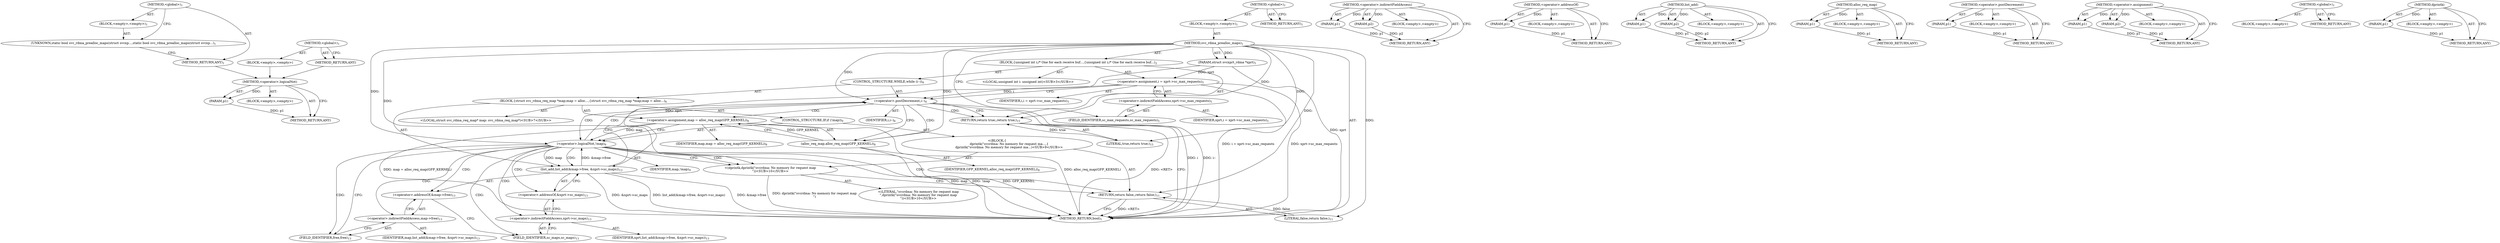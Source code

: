 digraph "&lt;global&gt;" {
vulnerable_88 [label=<(METHOD,&lt;operator&gt;.logicalNot)>];
vulnerable_89 [label=<(PARAM,p1)>];
vulnerable_90 [label=<(BLOCK,&lt;empty&gt;,&lt;empty&gt;)>];
vulnerable_91 [label=<(METHOD_RETURN,ANY)>];
vulnerable_6 [label=<(METHOD,&lt;global&gt;)<SUB>1</SUB>>];
vulnerable_7 [label=<(BLOCK,&lt;empty&gt;,&lt;empty&gt;)<SUB>1</SUB>>];
vulnerable_8 [label=<(METHOD,svc_rdma_prealloc_maps)<SUB>1</SUB>>];
vulnerable_9 [label=<(PARAM,struct svcxprt_rdma *xprt)<SUB>1</SUB>>];
vulnerable_10 [label=<(BLOCK,{
	unsigned int i;
	/* One for each receive buf...,{
	unsigned int i;
	/* One for each receive buf...)<SUB>2</SUB>>];
vulnerable_11 [label="<(LOCAL,unsigned int i: unsigned int)<SUB>3</SUB>>"];
vulnerable_12 [label=<(&lt;operator&gt;.assignment,i = xprt-&gt;sc_max_requests)<SUB>5</SUB>>];
vulnerable_13 [label=<(IDENTIFIER,i,i = xprt-&gt;sc_max_requests)<SUB>5</SUB>>];
vulnerable_14 [label=<(&lt;operator&gt;.indirectFieldAccess,xprt-&gt;sc_max_requests)<SUB>5</SUB>>];
vulnerable_15 [label=<(IDENTIFIER,xprt,i = xprt-&gt;sc_max_requests)<SUB>5</SUB>>];
vulnerable_16 [label=<(FIELD_IDENTIFIER,sc_max_requests,sc_max_requests)<SUB>5</SUB>>];
vulnerable_17 [label=<(CONTROL_STRUCTURE,WHILE,while (i--))<SUB>6</SUB>>];
vulnerable_18 [label=<(&lt;operator&gt;.postDecrement,i--)<SUB>6</SUB>>];
vulnerable_19 [label=<(IDENTIFIER,i,i--)<SUB>6</SUB>>];
vulnerable_20 [label=<(BLOCK,{
		struct svc_rdma_req_map *map;
		map = alloc...,{
		struct svc_rdma_req_map *map;
		map = alloc...)<SUB>6</SUB>>];
vulnerable_21 [label="<(LOCAL,struct svc_rdma_req_map* map: svc_rdma_req_map*)<SUB>7</SUB>>"];
vulnerable_22 [label=<(&lt;operator&gt;.assignment,map = alloc_req_map(GFP_KERNEL))<SUB>8</SUB>>];
vulnerable_23 [label=<(IDENTIFIER,map,map = alloc_req_map(GFP_KERNEL))<SUB>8</SUB>>];
vulnerable_24 [label=<(alloc_req_map,alloc_req_map(GFP_KERNEL))<SUB>8</SUB>>];
vulnerable_25 [label=<(IDENTIFIER,GFP_KERNEL,alloc_req_map(GFP_KERNEL))<SUB>8</SUB>>];
vulnerable_26 [label=<(CONTROL_STRUCTURE,IF,if (!map))<SUB>9</SUB>>];
vulnerable_27 [label=<(&lt;operator&gt;.logicalNot,!map)<SUB>9</SUB>>];
vulnerable_28 [label=<(IDENTIFIER,map,!map)<SUB>9</SUB>>];
vulnerable_29 [label="<(BLOCK,{
			dprintk(&quot;svcrdma: No memory for request ma...,{
			dprintk(&quot;svcrdma: No memory for request ma...)<SUB>9</SUB>>"];
vulnerable_30 [label="<(dprintk,dprintk(&quot;svcrdma: No memory for request map\n&quot;))<SUB>10</SUB>>"];
vulnerable_31 [label="<(LITERAL,&quot;svcrdma: No memory for request map\n&quot;,dprintk(&quot;svcrdma: No memory for request map\n&quot;))<SUB>10</SUB>>"];
vulnerable_32 [label=<(RETURN,return false;,return false;)<SUB>11</SUB>>];
vulnerable_33 [label=<(LITERAL,false,return false;)<SUB>11</SUB>>];
vulnerable_34 [label=<(list_add,list_add(&amp;map-&gt;free, &amp;xprt-&gt;sc_maps))<SUB>13</SUB>>];
vulnerable_35 [label=<(&lt;operator&gt;.addressOf,&amp;map-&gt;free)<SUB>13</SUB>>];
vulnerable_36 [label=<(&lt;operator&gt;.indirectFieldAccess,map-&gt;free)<SUB>13</SUB>>];
vulnerable_37 [label=<(IDENTIFIER,map,list_add(&amp;map-&gt;free, &amp;xprt-&gt;sc_maps))<SUB>13</SUB>>];
vulnerable_38 [label=<(FIELD_IDENTIFIER,free,free)<SUB>13</SUB>>];
vulnerable_39 [label=<(&lt;operator&gt;.addressOf,&amp;xprt-&gt;sc_maps)<SUB>13</SUB>>];
vulnerable_40 [label=<(&lt;operator&gt;.indirectFieldAccess,xprt-&gt;sc_maps)<SUB>13</SUB>>];
vulnerable_41 [label=<(IDENTIFIER,xprt,list_add(&amp;map-&gt;free, &amp;xprt-&gt;sc_maps))<SUB>13</SUB>>];
vulnerable_42 [label=<(FIELD_IDENTIFIER,sc_maps,sc_maps)<SUB>13</SUB>>];
vulnerable_43 [label=<(RETURN,return true;,return true;)<SUB>15</SUB>>];
vulnerable_44 [label=<(LITERAL,true,return true;)<SUB>15</SUB>>];
vulnerable_45 [label=<(METHOD_RETURN,bool)<SUB>1</SUB>>];
vulnerable_47 [label=<(METHOD_RETURN,ANY)<SUB>1</SUB>>];
vulnerable_75 [label=<(METHOD,&lt;operator&gt;.indirectFieldAccess)>];
vulnerable_76 [label=<(PARAM,p1)>];
vulnerable_77 [label=<(PARAM,p2)>];
vulnerable_78 [label=<(BLOCK,&lt;empty&gt;,&lt;empty&gt;)>];
vulnerable_79 [label=<(METHOD_RETURN,ANY)>];
vulnerable_101 [label=<(METHOD,&lt;operator&gt;.addressOf)>];
vulnerable_102 [label=<(PARAM,p1)>];
vulnerable_103 [label=<(BLOCK,&lt;empty&gt;,&lt;empty&gt;)>];
vulnerable_104 [label=<(METHOD_RETURN,ANY)>];
vulnerable_96 [label=<(METHOD,list_add)>];
vulnerable_97 [label=<(PARAM,p1)>];
vulnerable_98 [label=<(PARAM,p2)>];
vulnerable_99 [label=<(BLOCK,&lt;empty&gt;,&lt;empty&gt;)>];
vulnerable_100 [label=<(METHOD_RETURN,ANY)>];
vulnerable_84 [label=<(METHOD,alloc_req_map)>];
vulnerable_85 [label=<(PARAM,p1)>];
vulnerable_86 [label=<(BLOCK,&lt;empty&gt;,&lt;empty&gt;)>];
vulnerable_87 [label=<(METHOD_RETURN,ANY)>];
vulnerable_80 [label=<(METHOD,&lt;operator&gt;.postDecrement)>];
vulnerable_81 [label=<(PARAM,p1)>];
vulnerable_82 [label=<(BLOCK,&lt;empty&gt;,&lt;empty&gt;)>];
vulnerable_83 [label=<(METHOD_RETURN,ANY)>];
vulnerable_70 [label=<(METHOD,&lt;operator&gt;.assignment)>];
vulnerable_71 [label=<(PARAM,p1)>];
vulnerable_72 [label=<(PARAM,p2)>];
vulnerable_73 [label=<(BLOCK,&lt;empty&gt;,&lt;empty&gt;)>];
vulnerable_74 [label=<(METHOD_RETURN,ANY)>];
vulnerable_64 [label=<(METHOD,&lt;global&gt;)<SUB>1</SUB>>];
vulnerable_65 [label=<(BLOCK,&lt;empty&gt;,&lt;empty&gt;)>];
vulnerable_66 [label=<(METHOD_RETURN,ANY)>];
vulnerable_92 [label=<(METHOD,dprintk)>];
vulnerable_93 [label=<(PARAM,p1)>];
vulnerable_94 [label=<(BLOCK,&lt;empty&gt;,&lt;empty&gt;)>];
vulnerable_95 [label=<(METHOD_RETURN,ANY)>];
fixed_6 [label=<(METHOD,&lt;global&gt;)<SUB>1</SUB>>];
fixed_7 [label=<(BLOCK,&lt;empty&gt;,&lt;empty&gt;)<SUB>1</SUB>>];
fixed_8 [label=<(UNKNOWN,static bool svc_rdma_prealloc_maps(struct svcxp...,static bool svc_rdma_prealloc_maps(struct svcxp...)<SUB>1</SUB>>];
fixed_9 [label=<(METHOD_RETURN,ANY)<SUB>1</SUB>>];
fixed_14 [label=<(METHOD,&lt;global&gt;)<SUB>1</SUB>>];
fixed_15 [label=<(BLOCK,&lt;empty&gt;,&lt;empty&gt;)>];
fixed_16 [label=<(METHOD_RETURN,ANY)>];
vulnerable_88 -> vulnerable_89  [key=0, label="AST: "];
vulnerable_88 -> vulnerable_89  [key=1, label="DDG: "];
vulnerable_88 -> vulnerable_90  [key=0, label="AST: "];
vulnerable_88 -> vulnerable_91  [key=0, label="AST: "];
vulnerable_88 -> vulnerable_91  [key=1, label="CFG: "];
vulnerable_89 -> vulnerable_91  [key=0, label="DDG: p1"];
vulnerable_6 -> vulnerable_7  [key=0, label="AST: "];
vulnerable_6 -> vulnerable_47  [key=0, label="AST: "];
vulnerable_6 -> vulnerable_47  [key=1, label="CFG: "];
vulnerable_7 -> vulnerable_8  [key=0, label="AST: "];
vulnerable_8 -> vulnerable_9  [key=0, label="AST: "];
vulnerable_8 -> vulnerable_9  [key=1, label="DDG: "];
vulnerable_8 -> vulnerable_10  [key=0, label="AST: "];
vulnerable_8 -> vulnerable_45  [key=0, label="AST: "];
vulnerable_8 -> vulnerable_16  [key=0, label="CFG: "];
vulnerable_8 -> vulnerable_43  [key=0, label="DDG: "];
vulnerable_8 -> vulnerable_44  [key=0, label="DDG: "];
vulnerable_8 -> vulnerable_18  [key=0, label="DDG: "];
vulnerable_8 -> vulnerable_24  [key=0, label="DDG: "];
vulnerable_8 -> vulnerable_27  [key=0, label="DDG: "];
vulnerable_8 -> vulnerable_32  [key=0, label="DDG: "];
vulnerable_8 -> vulnerable_30  [key=0, label="DDG: "];
vulnerable_8 -> vulnerable_33  [key=0, label="DDG: "];
vulnerable_9 -> vulnerable_45  [key=0, label="DDG: xprt"];
vulnerable_9 -> vulnerable_12  [key=0, label="DDG: xprt"];
vulnerable_9 -> vulnerable_34  [key=0, label="DDG: xprt"];
vulnerable_10 -> vulnerable_11  [key=0, label="AST: "];
vulnerable_10 -> vulnerable_12  [key=0, label="AST: "];
vulnerable_10 -> vulnerable_17  [key=0, label="AST: "];
vulnerable_10 -> vulnerable_43  [key=0, label="AST: "];
vulnerable_12 -> vulnerable_13  [key=0, label="AST: "];
vulnerable_12 -> vulnerable_14  [key=0, label="AST: "];
vulnerable_12 -> vulnerable_18  [key=0, label="CFG: "];
vulnerable_12 -> vulnerable_18  [key=1, label="DDG: i"];
vulnerable_12 -> vulnerable_45  [key=0, label="DDG: xprt-&gt;sc_max_requests"];
vulnerable_12 -> vulnerable_45  [key=1, label="DDG: i = xprt-&gt;sc_max_requests"];
vulnerable_14 -> vulnerable_15  [key=0, label="AST: "];
vulnerable_14 -> vulnerable_16  [key=0, label="AST: "];
vulnerable_14 -> vulnerable_12  [key=0, label="CFG: "];
vulnerable_16 -> vulnerable_14  [key=0, label="CFG: "];
vulnerable_17 -> vulnerable_18  [key=0, label="AST: "];
vulnerable_17 -> vulnerable_20  [key=0, label="AST: "];
vulnerable_18 -> vulnerable_19  [key=0, label="AST: "];
vulnerable_18 -> vulnerable_24  [key=0, label="CFG: "];
vulnerable_18 -> vulnerable_24  [key=1, label="CDG: "];
vulnerable_18 -> vulnerable_43  [key=0, label="CFG: "];
vulnerable_18 -> vulnerable_43  [key=1, label="CDG: "];
vulnerable_18 -> vulnerable_45  [key=0, label="DDG: i"];
vulnerable_18 -> vulnerable_45  [key=1, label="DDG: i--"];
vulnerable_18 -> vulnerable_22  [key=0, label="CDG: "];
vulnerable_18 -> vulnerable_27  [key=0, label="CDG: "];
vulnerable_20 -> vulnerable_21  [key=0, label="AST: "];
vulnerable_20 -> vulnerable_22  [key=0, label="AST: "];
vulnerable_20 -> vulnerable_26  [key=0, label="AST: "];
vulnerable_20 -> vulnerable_34  [key=0, label="AST: "];
vulnerable_22 -> vulnerable_23  [key=0, label="AST: "];
vulnerable_22 -> vulnerable_24  [key=0, label="AST: "];
vulnerable_22 -> vulnerable_27  [key=0, label="CFG: "];
vulnerable_22 -> vulnerable_27  [key=1, label="DDG: map"];
vulnerable_22 -> vulnerable_45  [key=0, label="DDG: alloc_req_map(GFP_KERNEL)"];
vulnerable_22 -> vulnerable_45  [key=1, label="DDG: map = alloc_req_map(GFP_KERNEL)"];
vulnerable_24 -> vulnerable_25  [key=0, label="AST: "];
vulnerable_24 -> vulnerable_22  [key=0, label="CFG: "];
vulnerable_24 -> vulnerable_22  [key=1, label="DDG: GFP_KERNEL"];
vulnerable_24 -> vulnerable_45  [key=0, label="DDG: GFP_KERNEL"];
vulnerable_26 -> vulnerable_27  [key=0, label="AST: "];
vulnerable_26 -> vulnerable_29  [key=0, label="AST: "];
vulnerable_27 -> vulnerable_28  [key=0, label="AST: "];
vulnerable_27 -> vulnerable_30  [key=0, label="CFG: "];
vulnerable_27 -> vulnerable_30  [key=1, label="CDG: "];
vulnerable_27 -> vulnerable_38  [key=0, label="CFG: "];
vulnerable_27 -> vulnerable_38  [key=1, label="CDG: "];
vulnerable_27 -> vulnerable_45  [key=0, label="DDG: map"];
vulnerable_27 -> vulnerable_45  [key=1, label="DDG: !map"];
vulnerable_27 -> vulnerable_34  [key=0, label="DDG: map"];
vulnerable_27 -> vulnerable_34  [key=1, label="CDG: "];
vulnerable_27 -> vulnerable_40  [key=0, label="CDG: "];
vulnerable_27 -> vulnerable_32  [key=0, label="CDG: "];
vulnerable_27 -> vulnerable_18  [key=0, label="CDG: "];
vulnerable_27 -> vulnerable_42  [key=0, label="CDG: "];
vulnerable_27 -> vulnerable_36  [key=0, label="CDG: "];
vulnerable_27 -> vulnerable_35  [key=0, label="CDG: "];
vulnerable_27 -> vulnerable_39  [key=0, label="CDG: "];
vulnerable_29 -> vulnerable_30  [key=0, label="AST: "];
vulnerable_29 -> vulnerable_32  [key=0, label="AST: "];
vulnerable_30 -> vulnerable_31  [key=0, label="AST: "];
vulnerable_30 -> vulnerable_32  [key=0, label="CFG: "];
vulnerable_30 -> vulnerable_45  [key=0, label="DDG: dprintk(&quot;svcrdma: No memory for request map\n&quot;)"];
vulnerable_32 -> vulnerable_33  [key=0, label="AST: "];
vulnerable_32 -> vulnerable_45  [key=0, label="CFG: "];
vulnerable_32 -> vulnerable_45  [key=1, label="DDG: &lt;RET&gt;"];
vulnerable_33 -> vulnerable_32  [key=0, label="DDG: false"];
vulnerable_34 -> vulnerable_35  [key=0, label="AST: "];
vulnerable_34 -> vulnerable_39  [key=0, label="AST: "];
vulnerable_34 -> vulnerable_18  [key=0, label="CFG: "];
vulnerable_34 -> vulnerable_45  [key=0, label="DDG: &amp;map-&gt;free"];
vulnerable_34 -> vulnerable_45  [key=1, label="DDG: &amp;xprt-&gt;sc_maps"];
vulnerable_34 -> vulnerable_45  [key=2, label="DDG: list_add(&amp;map-&gt;free, &amp;xprt-&gt;sc_maps)"];
vulnerable_34 -> vulnerable_27  [key=0, label="DDG: &amp;map-&gt;free"];
vulnerable_35 -> vulnerable_36  [key=0, label="AST: "];
vulnerable_35 -> vulnerable_42  [key=0, label="CFG: "];
vulnerable_36 -> vulnerable_37  [key=0, label="AST: "];
vulnerable_36 -> vulnerable_38  [key=0, label="AST: "];
vulnerable_36 -> vulnerable_35  [key=0, label="CFG: "];
vulnerable_38 -> vulnerable_36  [key=0, label="CFG: "];
vulnerable_39 -> vulnerable_40  [key=0, label="AST: "];
vulnerable_39 -> vulnerable_34  [key=0, label="CFG: "];
vulnerable_40 -> vulnerable_41  [key=0, label="AST: "];
vulnerable_40 -> vulnerable_42  [key=0, label="AST: "];
vulnerable_40 -> vulnerable_39  [key=0, label="CFG: "];
vulnerable_42 -> vulnerable_40  [key=0, label="CFG: "];
vulnerable_43 -> vulnerable_44  [key=0, label="AST: "];
vulnerable_43 -> vulnerable_45  [key=0, label="CFG: "];
vulnerable_43 -> vulnerable_45  [key=1, label="DDG: &lt;RET&gt;"];
vulnerable_44 -> vulnerable_43  [key=0, label="DDG: true"];
vulnerable_75 -> vulnerable_76  [key=0, label="AST: "];
vulnerable_75 -> vulnerable_76  [key=1, label="DDG: "];
vulnerable_75 -> vulnerable_78  [key=0, label="AST: "];
vulnerable_75 -> vulnerable_77  [key=0, label="AST: "];
vulnerable_75 -> vulnerable_77  [key=1, label="DDG: "];
vulnerable_75 -> vulnerable_79  [key=0, label="AST: "];
vulnerable_75 -> vulnerable_79  [key=1, label="CFG: "];
vulnerable_76 -> vulnerable_79  [key=0, label="DDG: p1"];
vulnerable_77 -> vulnerable_79  [key=0, label="DDG: p2"];
vulnerable_101 -> vulnerable_102  [key=0, label="AST: "];
vulnerable_101 -> vulnerable_102  [key=1, label="DDG: "];
vulnerable_101 -> vulnerable_103  [key=0, label="AST: "];
vulnerable_101 -> vulnerable_104  [key=0, label="AST: "];
vulnerable_101 -> vulnerable_104  [key=1, label="CFG: "];
vulnerable_102 -> vulnerable_104  [key=0, label="DDG: p1"];
vulnerable_96 -> vulnerable_97  [key=0, label="AST: "];
vulnerable_96 -> vulnerable_97  [key=1, label="DDG: "];
vulnerable_96 -> vulnerable_99  [key=0, label="AST: "];
vulnerable_96 -> vulnerable_98  [key=0, label="AST: "];
vulnerable_96 -> vulnerable_98  [key=1, label="DDG: "];
vulnerable_96 -> vulnerable_100  [key=0, label="AST: "];
vulnerable_96 -> vulnerable_100  [key=1, label="CFG: "];
vulnerable_97 -> vulnerable_100  [key=0, label="DDG: p1"];
vulnerable_98 -> vulnerable_100  [key=0, label="DDG: p2"];
vulnerable_84 -> vulnerable_85  [key=0, label="AST: "];
vulnerable_84 -> vulnerable_85  [key=1, label="DDG: "];
vulnerable_84 -> vulnerable_86  [key=0, label="AST: "];
vulnerable_84 -> vulnerable_87  [key=0, label="AST: "];
vulnerable_84 -> vulnerable_87  [key=1, label="CFG: "];
vulnerable_85 -> vulnerable_87  [key=0, label="DDG: p1"];
vulnerable_80 -> vulnerable_81  [key=0, label="AST: "];
vulnerable_80 -> vulnerable_81  [key=1, label="DDG: "];
vulnerable_80 -> vulnerable_82  [key=0, label="AST: "];
vulnerable_80 -> vulnerable_83  [key=0, label="AST: "];
vulnerable_80 -> vulnerable_83  [key=1, label="CFG: "];
vulnerable_81 -> vulnerable_83  [key=0, label="DDG: p1"];
vulnerable_70 -> vulnerable_71  [key=0, label="AST: "];
vulnerable_70 -> vulnerable_71  [key=1, label="DDG: "];
vulnerable_70 -> vulnerable_73  [key=0, label="AST: "];
vulnerable_70 -> vulnerable_72  [key=0, label="AST: "];
vulnerable_70 -> vulnerable_72  [key=1, label="DDG: "];
vulnerable_70 -> vulnerable_74  [key=0, label="AST: "];
vulnerable_70 -> vulnerable_74  [key=1, label="CFG: "];
vulnerable_71 -> vulnerable_74  [key=0, label="DDG: p1"];
vulnerable_72 -> vulnerable_74  [key=0, label="DDG: p2"];
vulnerable_64 -> vulnerable_65  [key=0, label="AST: "];
vulnerable_64 -> vulnerable_66  [key=0, label="AST: "];
vulnerable_64 -> vulnerable_66  [key=1, label="CFG: "];
vulnerable_92 -> vulnerable_93  [key=0, label="AST: "];
vulnerable_92 -> vulnerable_93  [key=1, label="DDG: "];
vulnerable_92 -> vulnerable_94  [key=0, label="AST: "];
vulnerable_92 -> vulnerable_95  [key=0, label="AST: "];
vulnerable_92 -> vulnerable_95  [key=1, label="CFG: "];
vulnerable_93 -> vulnerable_95  [key=0, label="DDG: p1"];
fixed_6 -> fixed_7  [key=0, label="AST: "];
fixed_6 -> fixed_9  [key=0, label="AST: "];
fixed_6 -> fixed_8  [key=0, label="CFG: "];
fixed_7 -> fixed_8  [key=0, label="AST: "];
fixed_8 -> fixed_9  [key=0, label="CFG: "];
fixed_9 -> vulnerable_88  [key=0];
fixed_14 -> fixed_15  [key=0, label="AST: "];
fixed_14 -> fixed_16  [key=0, label="AST: "];
fixed_14 -> fixed_16  [key=1, label="CFG: "];
fixed_15 -> vulnerable_88  [key=0];
fixed_16 -> vulnerable_88  [key=0];
}
